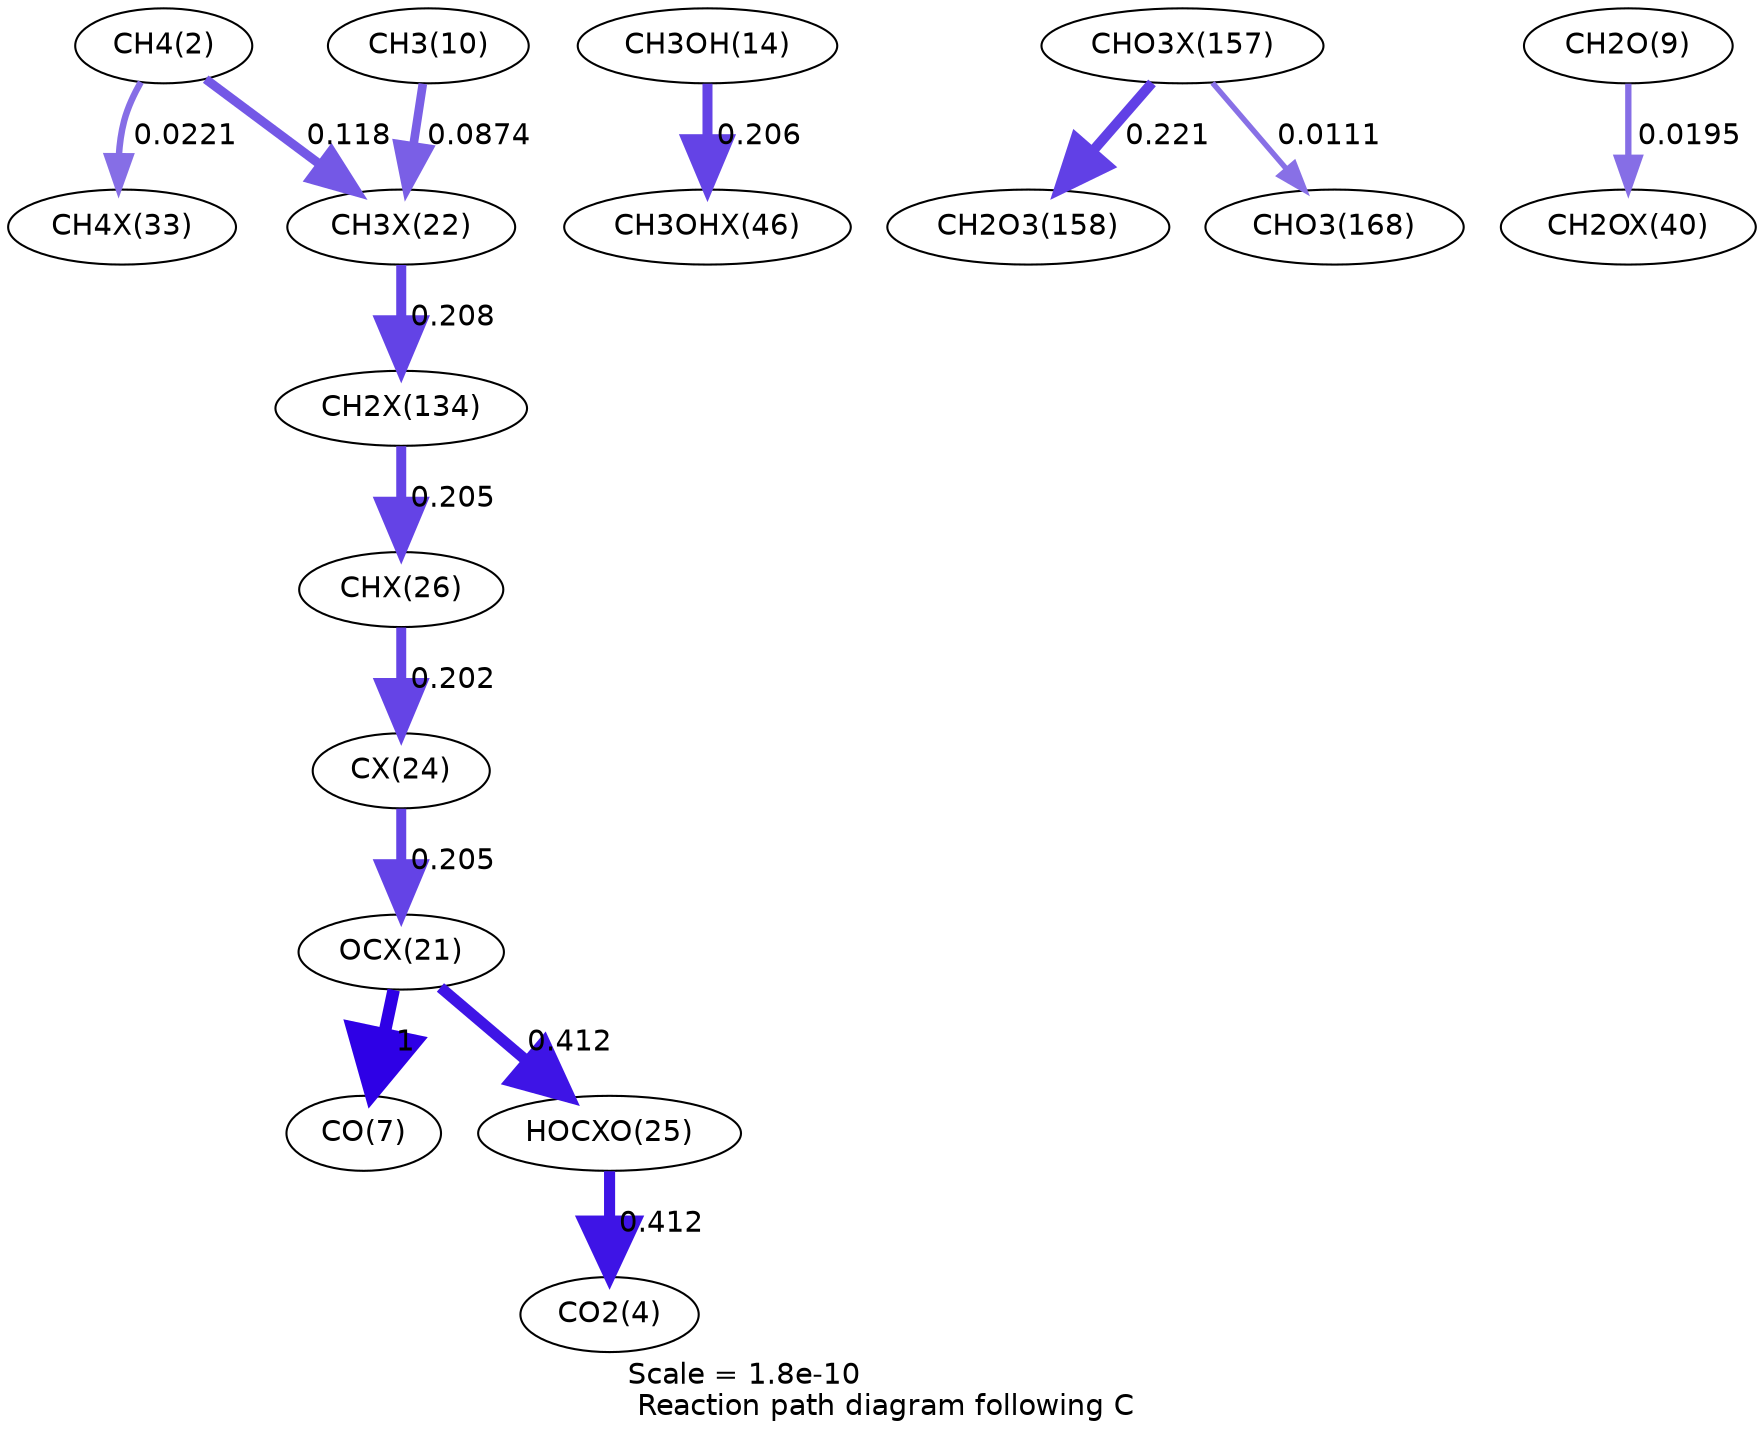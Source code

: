 digraph reaction_paths {
center=1;
s4 -> s41[fontname="Helvetica", penwidth=3.12, arrowsize=1.56, color="0.7, 0.522, 0.9"
, label=" 0.0221"];
s4 -> s35[fontname="Helvetica", penwidth=4.38, arrowsize=2.19, color="0.7, 0.618, 0.9"
, label=" 0.118"];
s12 -> s35[fontname="Helvetica", penwidth=4.16, arrowsize=2.08, color="0.7, 0.587, 0.9"
, label=" 0.0874"];
s35 -> s49[fontname="Helvetica", penwidth=4.82, arrowsize=2.41, color="0.7, 0.708, 0.9"
, label=" 0.208"];
s16 -> s48[fontname="Helvetica", penwidth=4.81, arrowsize=2.4, color="0.7, 0.706, 0.9"
, label=" 0.206"];
s49 -> s39[fontname="Helvetica", penwidth=4.8, arrowsize=2.4, color="0.7, 0.705, 0.9"
, label=" 0.205"];
s39 -> s37[fontname="Helvetica", penwidth=4.79, arrowsize=2.4, color="0.7, 0.702, 0.9"
, label=" 0.202"];
s37 -> s34[fontname="Helvetica", penwidth=4.8, arrowsize=2.4, color="0.7, 0.705, 0.9"
, label=" 0.205"];
s34 -> s9[fontname="Helvetica", penwidth=6, arrowsize=3, color="0.7, 1.5, 0.9"
, label=" 1"];
s34 -> s38[fontname="Helvetica", penwidth=5.33, arrowsize=2.67, color="0.7, 0.912, 0.9"
, label=" 0.412"];
s38 -> s6[fontname="Helvetica", penwidth=5.33, arrowsize=2.67, color="0.7, 0.912, 0.9"
, label=" 0.412"];
s56 -> s29[fontname="Helvetica", penwidth=4.86, arrowsize=2.43, color="0.7, 0.721, 0.9"
, label=" 0.221"];
s11 -> s45[fontname="Helvetica", penwidth=3.03, arrowsize=1.51, color="0.7, 0.52, 0.9"
, label=" 0.0195"];
s56 -> s30[fontname="Helvetica", penwidth=2.6, arrowsize=1.3, color="0.7, 0.511, 0.9"
, label=" 0.0111"];
s4 [ fontname="Helvetica", label="CH4(2)"];
s6 [ fontname="Helvetica", label="CO2(4)"];
s9 [ fontname="Helvetica", label="CO(7)"];
s11 [ fontname="Helvetica", label="CH2O(9)"];
s12 [ fontname="Helvetica", label="CH3(10)"];
s16 [ fontname="Helvetica", label="CH3OH(14)"];
s29 [ fontname="Helvetica", label="CH2O3(158)"];
s30 [ fontname="Helvetica", label="CHO3(168)"];
s34 [ fontname="Helvetica", label="OCX(21)"];
s35 [ fontname="Helvetica", label="CH3X(22)"];
s37 [ fontname="Helvetica", label="CX(24)"];
s38 [ fontname="Helvetica", label="HOCXO(25)"];
s39 [ fontname="Helvetica", label="CHX(26)"];
s41 [ fontname="Helvetica", label="CH4X(33)"];
s45 [ fontname="Helvetica", label="CH2OX(40)"];
s48 [ fontname="Helvetica", label="CH3OHX(46)"];
s49 [ fontname="Helvetica", label="CH2X(134)"];
s56 [ fontname="Helvetica", label="CHO3X(157)"];
 label = "Scale = 1.8e-10\l Reaction path diagram following C";
 fontname = "Helvetica";
}
